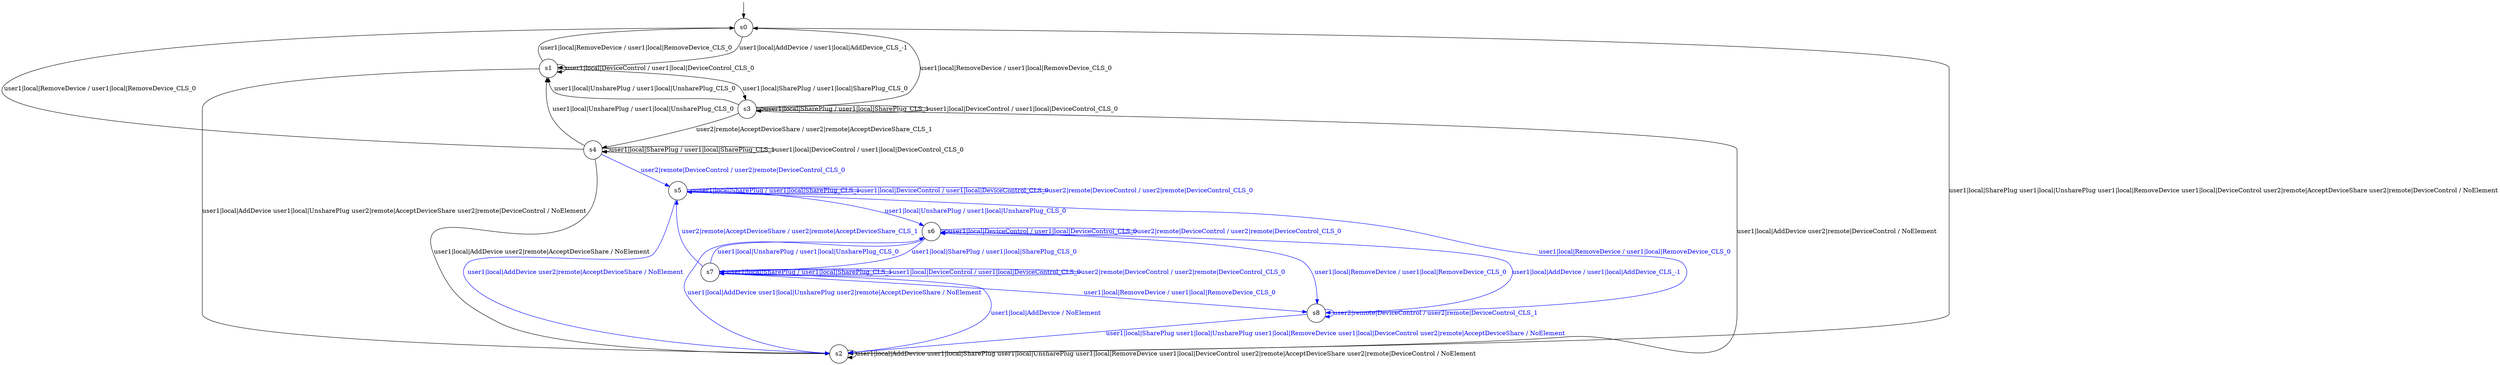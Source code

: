 digraph g {

	s0 [shape="circle" label="s0"];
	s1 [shape="circle" label="s1"];
	s2 [shape="circle" label="s2"];
	s3 [shape="circle" label="s3"];
	s4 [shape="circle" label="s4"];
	s5 [shape="circle" label="s5"];
	s6 [shape="circle" label="s6"];
	s7 [shape="circle" label="s7"];
	s8 [shape="circle" label="s8"];
	s0 -> s1 [label="user1|local|AddDevice / user1|local|AddDevice_CLS_-1", color="black", fontcolor="black"];
	s0 -> s2 [label="user1|local|SharePlug user1|local|UnsharePlug user1|local|RemoveDevice user1|local|DeviceControl user2|remote|AcceptDeviceShare user2|remote|DeviceControl / NoElement", color="black", fontcolor="black"];
	s1 -> s2 [label="user1|local|AddDevice user1|local|UnsharePlug user2|remote|AcceptDeviceShare user2|remote|DeviceControl / NoElement", color="black", fontcolor="black"];
	s1 -> s3 [label="user1|local|SharePlug / user1|local|SharePlug_CLS_0", color="black", fontcolor="black"];
	s1 -> s0 [label="user1|local|RemoveDevice / user1|local|RemoveDevice_CLS_0", color="black", fontcolor="black"];
	s1 -> s1 [label="user1|local|DeviceControl / user1|local|DeviceControl_CLS_0", color="black", fontcolor="black"];
	s2 -> s2 [label="user1|local|AddDevice user1|local|SharePlug user1|local|UnsharePlug user1|local|RemoveDevice user1|local|DeviceControl user2|remote|AcceptDeviceShare user2|remote|DeviceControl / NoElement", color="black", fontcolor="black"];
	s3 -> s2 [label="user1|local|AddDevice user2|remote|DeviceControl / NoElement", color="black", fontcolor="black"];
	s3 -> s3 [label="user1|local|SharePlug / user1|local|SharePlug_CLS_1", color="black", fontcolor="black"];
	s3 -> s3 [label="user1|local|DeviceControl / user1|local|DeviceControl_CLS_0", color="black", fontcolor="black"];
	s3 -> s1 [label="user1|local|UnsharePlug / user1|local|UnsharePlug_CLS_0", color="black", fontcolor="black"];
	s3 -> s0 [label="user1|local|RemoveDevice / user1|local|RemoveDevice_CLS_0", color="black", fontcolor="black"];
	s3 -> s4 [label="user2|remote|AcceptDeviceShare / user2|remote|AcceptDeviceShare_CLS_1", color="black", fontcolor="black"];
	s4 -> s2 [label="user1|local|AddDevice user2|remote|AcceptDeviceShare / NoElement", color="black", fontcolor="black"];
	s4 -> s4 [label="user1|local|SharePlug / user1|local|SharePlug_CLS_1", color="black", fontcolor="black"];
	s4 -> s4 [label="user1|local|DeviceControl / user1|local|DeviceControl_CLS_0", color="black", fontcolor="black"];
	s4 -> s1 [label="user1|local|UnsharePlug / user1|local|UnsharePlug_CLS_0", color="black", fontcolor="black"];
	s4 -> s0 [label="user1|local|RemoveDevice / user1|local|RemoveDevice_CLS_0", color="black", fontcolor="black"];
	s4 -> s5 [label="user2|remote|DeviceControl / user2|remote|DeviceControl_CLS_0", color="blue", fontcolor="blue"];
	s5 -> s2 [label="user1|local|AddDevice user2|remote|AcceptDeviceShare / NoElement", color="blue", fontcolor="blue"];
	s5 -> s5 [label="user1|local|SharePlug / user1|local|SharePlug_CLS_1", color="blue", fontcolor="blue"];
	s5 -> s5 [label="user1|local|DeviceControl / user1|local|DeviceControl_CLS_0", color="blue", fontcolor="blue"];
	s5 -> s5 [label="user2|remote|DeviceControl / user2|remote|DeviceControl_CLS_0", color="blue", fontcolor="blue"];
	s5 -> s6 [label="user1|local|UnsharePlug / user1|local|UnsharePlug_CLS_0", color="blue", fontcolor="blue"];
	s5 -> s8 [label="user1|local|RemoveDevice / user1|local|RemoveDevice_CLS_0", color="blue", fontcolor="blue"];
	s6 -> s2 [label="user1|local|AddDevice user1|local|UnsharePlug user2|remote|AcceptDeviceShare / NoElement", color="blue", fontcolor="blue"];
	s6 -> s7 [label="user1|local|SharePlug / user1|local|SharePlug_CLS_0", color="blue", fontcolor="blue"];
	s6 -> s8 [label="user1|local|RemoveDevice / user1|local|RemoveDevice_CLS_0", color="blue", fontcolor="blue"];
	s6 -> s6 [label="user1|local|DeviceControl / user1|local|DeviceControl_CLS_0", color="blue", fontcolor="blue"];
	s6 -> s6 [label="user2|remote|DeviceControl / user2|remote|DeviceControl_CLS_0", color="blue", fontcolor="blue"];
	s7 -> s2 [label="user1|local|AddDevice / NoElement", color="blue", fontcolor="blue"];
	s7 -> s7 [label="user1|local|SharePlug / user1|local|SharePlug_CLS_1", color="blue", fontcolor="blue"];
	s7 -> s7 [label="user1|local|DeviceControl / user1|local|DeviceControl_CLS_0", color="blue", fontcolor="blue"];
	s7 -> s7 [label="user2|remote|DeviceControl / user2|remote|DeviceControl_CLS_0", color="blue", fontcolor="blue"];
	s7 -> s6 [label="user1|local|UnsharePlug / user1|local|UnsharePlug_CLS_0", color="blue", fontcolor="blue"];
	s7 -> s8 [label="user1|local|RemoveDevice / user1|local|RemoveDevice_CLS_0", color="blue", fontcolor="blue"];
	s7 -> s5 [label="user2|remote|AcceptDeviceShare / user2|remote|AcceptDeviceShare_CLS_1", color="blue", fontcolor="blue"];
	s8 -> s6 [label="user1|local|AddDevice / user1|local|AddDevice_CLS_-1", color="blue", fontcolor="blue"];
	s8 -> s2 [label="user1|local|SharePlug user1|local|UnsharePlug user1|local|RemoveDevice user1|local|DeviceControl user2|remote|AcceptDeviceShare / NoElement", color="blue", fontcolor="blue"];
	s8 -> s8 [label="user2|remote|DeviceControl / user2|remote|DeviceControl_CLS_1", color="blue", fontcolor="blue"];

__start0 [label="" shape="none" width="0" height="0"];
__start0 -> s0;

}
